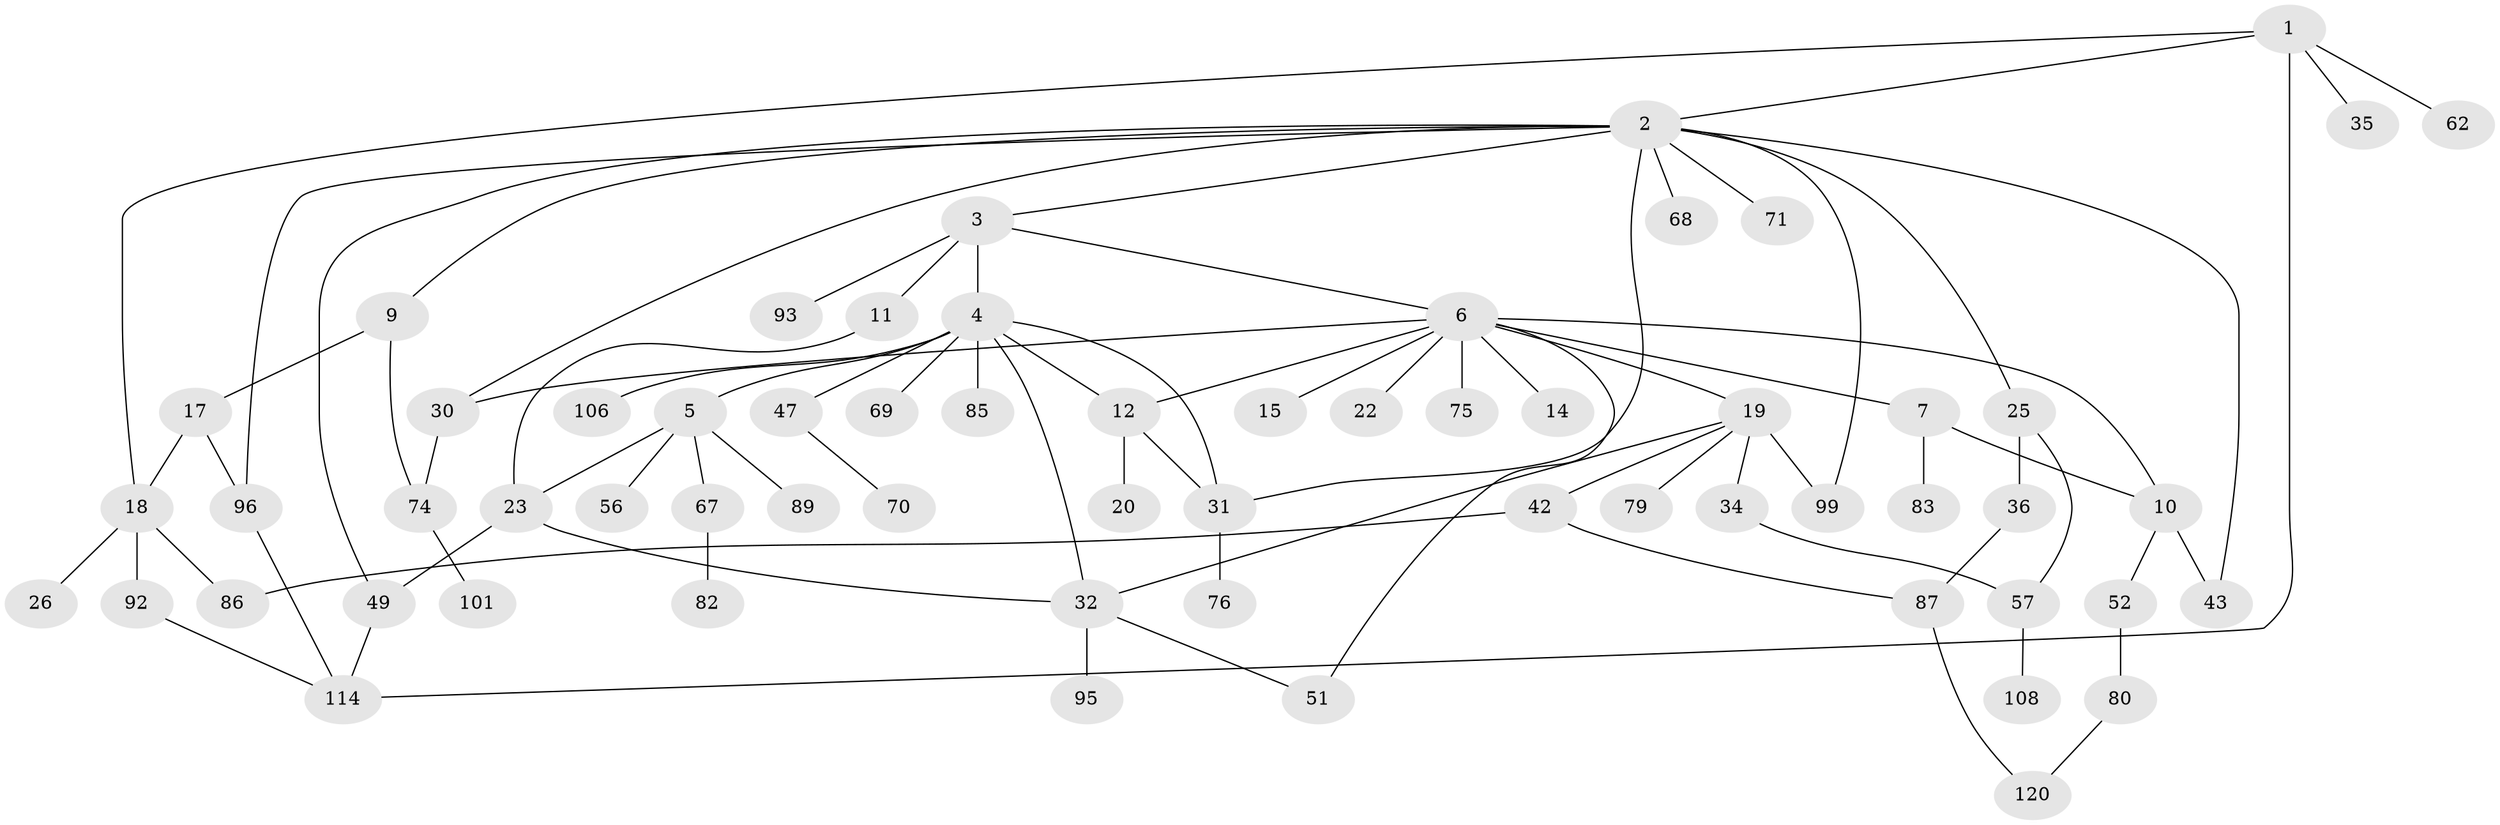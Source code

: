 // original degree distribution, {5: 0.04838709677419355, 7: 0.008064516129032258, 6: 0.008064516129032258, 3: 0.24193548387096775, 11: 0.008064516129032258, 4: 0.08064516129032258, 2: 0.2661290322580645, 1: 0.3387096774193548}
// Generated by graph-tools (version 1.1) at 2025/13/03/09/25 04:13:36]
// undirected, 62 vertices, 83 edges
graph export_dot {
graph [start="1"]
  node [color=gray90,style=filled];
  1 [super="+21+8"];
  2 [super="+54+37+13+84"];
  3;
  4 [super="+72+24"];
  5 [super="+16"];
  6 [super="+124"];
  7 [super="+50+91"];
  9;
  10;
  11;
  12 [super="+27"];
  14;
  15;
  17;
  18 [super="+98+104+33"];
  19 [super="+29+48"];
  20;
  22;
  23 [super="+41"];
  25 [super="+118"];
  26;
  30 [super="+55"];
  31 [super="+46"];
  32 [super="+38"];
  34 [super="+40"];
  35 [super="+78+77"];
  36 [super="+59+117"];
  42 [super="+73"];
  43 [super="+65"];
  47;
  49;
  51;
  52;
  56;
  57 [super="+60"];
  62;
  67;
  68;
  69;
  70;
  71;
  74;
  75 [super="+102+116"];
  76;
  79;
  80;
  82;
  83;
  85;
  86;
  87 [super="+110+105"];
  89;
  92 [super="+107"];
  93;
  95;
  96 [super="+122"];
  99;
  101;
  106;
  108;
  114 [super="+121+119"];
  120;
  1 -- 2;
  1 -- 18;
  1 -- 114;
  1 -- 35;
  1 -- 62;
  2 -- 3;
  2 -- 9;
  2 -- 68;
  2 -- 71;
  2 -- 99;
  2 -- 25;
  2 -- 43;
  2 -- 30;
  2 -- 96;
  2 -- 49;
  2 -- 31;
  3 -- 4;
  3 -- 6;
  3 -- 11;
  3 -- 93;
  4 -- 5;
  4 -- 31;
  4 -- 32;
  4 -- 106;
  4 -- 85;
  4 -- 69;
  4 -- 12;
  4 -- 47;
  5 -- 67;
  5 -- 56;
  5 -- 89;
  5 -- 23;
  6 -- 7;
  6 -- 12;
  6 -- 14;
  6 -- 15;
  6 -- 19;
  6 -- 22;
  6 -- 51;
  6 -- 75;
  6 -- 30;
  6 -- 10;
  7 -- 10;
  7 -- 83;
  9 -- 17;
  9 -- 74;
  10 -- 43;
  10 -- 52;
  11 -- 23;
  12 -- 20;
  12 -- 31;
  17 -- 96;
  17 -- 18;
  18 -- 26;
  18 -- 92;
  18 -- 86;
  19 -- 34 [weight=2];
  19 -- 99;
  19 -- 42;
  19 -- 79;
  19 -- 32;
  23 -- 32;
  23 -- 49;
  25 -- 36;
  25 -- 57;
  30 -- 74;
  31 -- 76;
  32 -- 51;
  32 -- 95;
  34 -- 57;
  36 -- 87;
  42 -- 86;
  42 -- 87;
  47 -- 70;
  49 -- 114;
  52 -- 80;
  57 -- 108;
  67 -- 82;
  74 -- 101;
  80 -- 120;
  87 -- 120;
  92 -- 114;
  96 -- 114;
}
